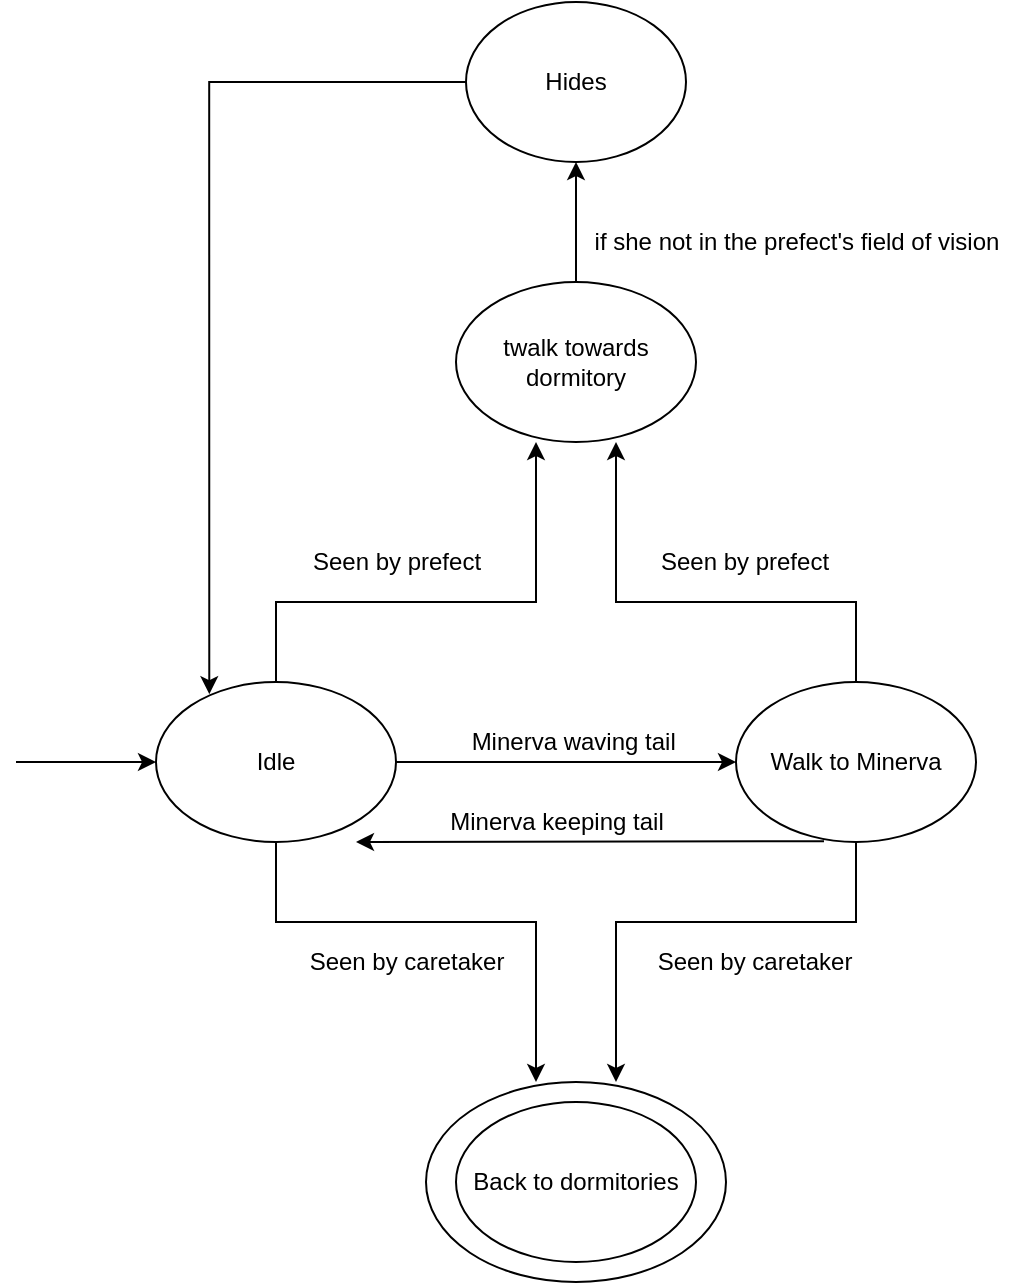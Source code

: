 <mxfile version="14.0.5" type="device"><diagram id="pCNtYslqfJwNZSlCJvoX" name="Page-1"><mxGraphModel dx="1022" dy="1875" grid="1" gridSize="10" guides="1" tooltips="1" connect="1" arrows="1" fold="1" page="1" pageScale="1" pageWidth="827" pageHeight="1169" math="0" shadow="0"><root><mxCell id="0"/><mxCell id="1" parent="0"/><mxCell id="Y-EtGrke04WSLDvCjjTL-55" value="" style="ellipse;whiteSpace=wrap;html=1;" parent="1" vertex="1"><mxGeometry x="305" y="280" width="150" height="100" as="geometry"/></mxCell><mxCell id="Y-EtGrke04WSLDvCjjTL-4" value="" style="edgeStyle=orthogonalEdgeStyle;rounded=0;orthogonalLoop=1;jettySize=auto;html=1;" parent="1" source="Y-EtGrke04WSLDvCjjTL-1" target="Y-EtGrke04WSLDvCjjTL-3" edge="1"><mxGeometry relative="1" as="geometry"/></mxCell><mxCell id="Y-EtGrke04WSLDvCjjTL-45" style="edgeStyle=orthogonalEdgeStyle;rounded=0;orthogonalLoop=1;jettySize=auto;html=1;" parent="1" source="Y-EtGrke04WSLDvCjjTL-1" edge="1"><mxGeometry relative="1" as="geometry"><mxPoint x="360" y="280" as="targetPoint"/><Array as="points"><mxPoint x="230" y="200"/><mxPoint x="360" y="200"/></Array></mxGeometry></mxCell><mxCell id="Y-EtGrke04WSLDvCjjTL-50" style="edgeStyle=orthogonalEdgeStyle;rounded=0;orthogonalLoop=1;jettySize=auto;html=1;" parent="1" source="Y-EtGrke04WSLDvCjjTL-1" edge="1"><mxGeometry relative="1" as="geometry"><mxPoint x="360" y="-40" as="targetPoint"/><Array as="points"><mxPoint x="230" y="40"/><mxPoint x="360" y="40"/></Array></mxGeometry></mxCell><mxCell id="Y-EtGrke04WSLDvCjjTL-1" value="Idle" style="ellipse;whiteSpace=wrap;html=1;" parent="1" vertex="1"><mxGeometry x="170" y="80" width="120" height="80" as="geometry"/></mxCell><mxCell id="Y-EtGrke04WSLDvCjjTL-2" value="" style="endArrow=classic;html=1;entryX=0;entryY=0.5;entryDx=0;entryDy=0;" parent="1" target="Y-EtGrke04WSLDvCjjTL-1" edge="1"><mxGeometry width="50" height="50" relative="1" as="geometry"><mxPoint x="100" y="120" as="sourcePoint"/><mxPoint x="138" y="120" as="targetPoint"/></mxGeometry></mxCell><mxCell id="Y-EtGrke04WSLDvCjjTL-47" style="edgeStyle=orthogonalEdgeStyle;rounded=0;orthogonalLoop=1;jettySize=auto;html=1;" parent="1" source="Y-EtGrke04WSLDvCjjTL-3" edge="1"><mxGeometry relative="1" as="geometry"><mxPoint x="400" y="280" as="targetPoint"/><Array as="points"><mxPoint x="520" y="200"/><mxPoint x="400" y="200"/><mxPoint x="400" y="240"/></Array></mxGeometry></mxCell><mxCell id="Y-EtGrke04WSLDvCjjTL-51" style="edgeStyle=orthogonalEdgeStyle;rounded=0;orthogonalLoop=1;jettySize=auto;html=1;" parent="1" source="Y-EtGrke04WSLDvCjjTL-3" edge="1"><mxGeometry relative="1" as="geometry"><mxPoint x="400" y="-40" as="targetPoint"/><Array as="points"><mxPoint x="520" y="40"/><mxPoint x="400" y="40"/></Array></mxGeometry></mxCell><mxCell id="Y-EtGrke04WSLDvCjjTL-3" value="Walk to Minerva" style="ellipse;whiteSpace=wrap;html=1;" parent="1" vertex="1"><mxGeometry x="460" y="80" width="120" height="80" as="geometry"/></mxCell><mxCell id="Y-EtGrke04WSLDvCjjTL-5" value="Minerva waving tail&amp;nbsp;" style="text;html=1;align=center;verticalAlign=middle;resizable=0;points=[];autosize=1;" parent="1" vertex="1"><mxGeometry x="320" y="100" width="120" height="20" as="geometry"/></mxCell><mxCell id="Y-EtGrke04WSLDvCjjTL-12" value="" style="endArrow=classic;html=1;" parent="1" edge="1"><mxGeometry width="50" height="50" relative="1" as="geometry"><mxPoint x="504" y="159.6" as="sourcePoint"/><mxPoint x="270" y="160" as="targetPoint"/></mxGeometry></mxCell><mxCell id="Y-EtGrke04WSLDvCjjTL-13" value="Minerva keeping tail" style="text;html=1;align=center;verticalAlign=middle;resizable=0;points=[];autosize=1;" parent="1" vertex="1"><mxGeometry x="310" y="140" width="120" height="20" as="geometry"/></mxCell><mxCell id="Y-EtGrke04WSLDvCjjTL-18" value="Seen by caretaker" style="text;html=1;align=center;verticalAlign=middle;resizable=0;points=[];autosize=1;" parent="1" vertex="1"><mxGeometry x="240" y="210" width="110" height="20" as="geometry"/></mxCell><mxCell id="Y-EtGrke04WSLDvCjjTL-48" value="Seen by caretaker" style="text;html=1;align=center;verticalAlign=middle;resizable=0;points=[];autosize=1;" parent="1" vertex="1"><mxGeometry x="414" y="210" width="110" height="20" as="geometry"/></mxCell><mxCell id="Y-EtGrke04WSLDvCjjTL-52" value="Seen by prefect" style="text;html=1;align=center;verticalAlign=middle;resizable=0;points=[];autosize=1;" parent="1" vertex="1"><mxGeometry x="240" y="10" width="100" height="20" as="geometry"/></mxCell><mxCell id="Y-EtGrke04WSLDvCjjTL-53" value="Seen by prefect" style="text;html=1;align=center;verticalAlign=middle;resizable=0;points=[];autosize=1;" parent="1" vertex="1"><mxGeometry x="414" y="10" width="100" height="20" as="geometry"/></mxCell><mxCell id="Y-EtGrke04WSLDvCjjTL-54" value="Back to dormitories" style="ellipse;whiteSpace=wrap;html=1;" parent="1" vertex="1"><mxGeometry x="320" y="290" width="120" height="80" as="geometry"/></mxCell><mxCell id="Y-EtGrke04WSLDvCjjTL-59" value="" style="edgeStyle=orthogonalEdgeStyle;rounded=0;orthogonalLoop=1;jettySize=auto;html=1;" parent="1" source="Y-EtGrke04WSLDvCjjTL-56" target="Y-EtGrke04WSLDvCjjTL-58" edge="1"><mxGeometry relative="1" as="geometry"/></mxCell><mxCell id="Y-EtGrke04WSLDvCjjTL-56" value="twalk towards dormitory" style="ellipse;whiteSpace=wrap;html=1;" parent="1" vertex="1"><mxGeometry x="320" y="-120" width="120" height="80" as="geometry"/></mxCell><mxCell id="Y-EtGrke04WSLDvCjjTL-61" style="edgeStyle=orthogonalEdgeStyle;rounded=0;orthogonalLoop=1;jettySize=auto;html=1;entryX=0.222;entryY=0.076;entryDx=0;entryDy=0;entryPerimeter=0;" parent="1" source="Y-EtGrke04WSLDvCjjTL-58" target="Y-EtGrke04WSLDvCjjTL-1" edge="1"><mxGeometry relative="1" as="geometry"><mxPoint x="200" y="80" as="targetPoint"/></mxGeometry></mxCell><mxCell id="Y-EtGrke04WSLDvCjjTL-58" value="Hides" style="ellipse;whiteSpace=wrap;html=1;" parent="1" vertex="1"><mxGeometry x="325" y="-260" width="110" height="80" as="geometry"/></mxCell><mxCell id="Y-EtGrke04WSLDvCjjTL-60" value="if she not in the prefect's field of vision" style="text;html=1;align=center;verticalAlign=middle;resizable=0;points=[];autosize=1;" parent="1" vertex="1"><mxGeometry x="380" y="-150" width="220" height="20" as="geometry"/></mxCell></root></mxGraphModel></diagram></mxfile>